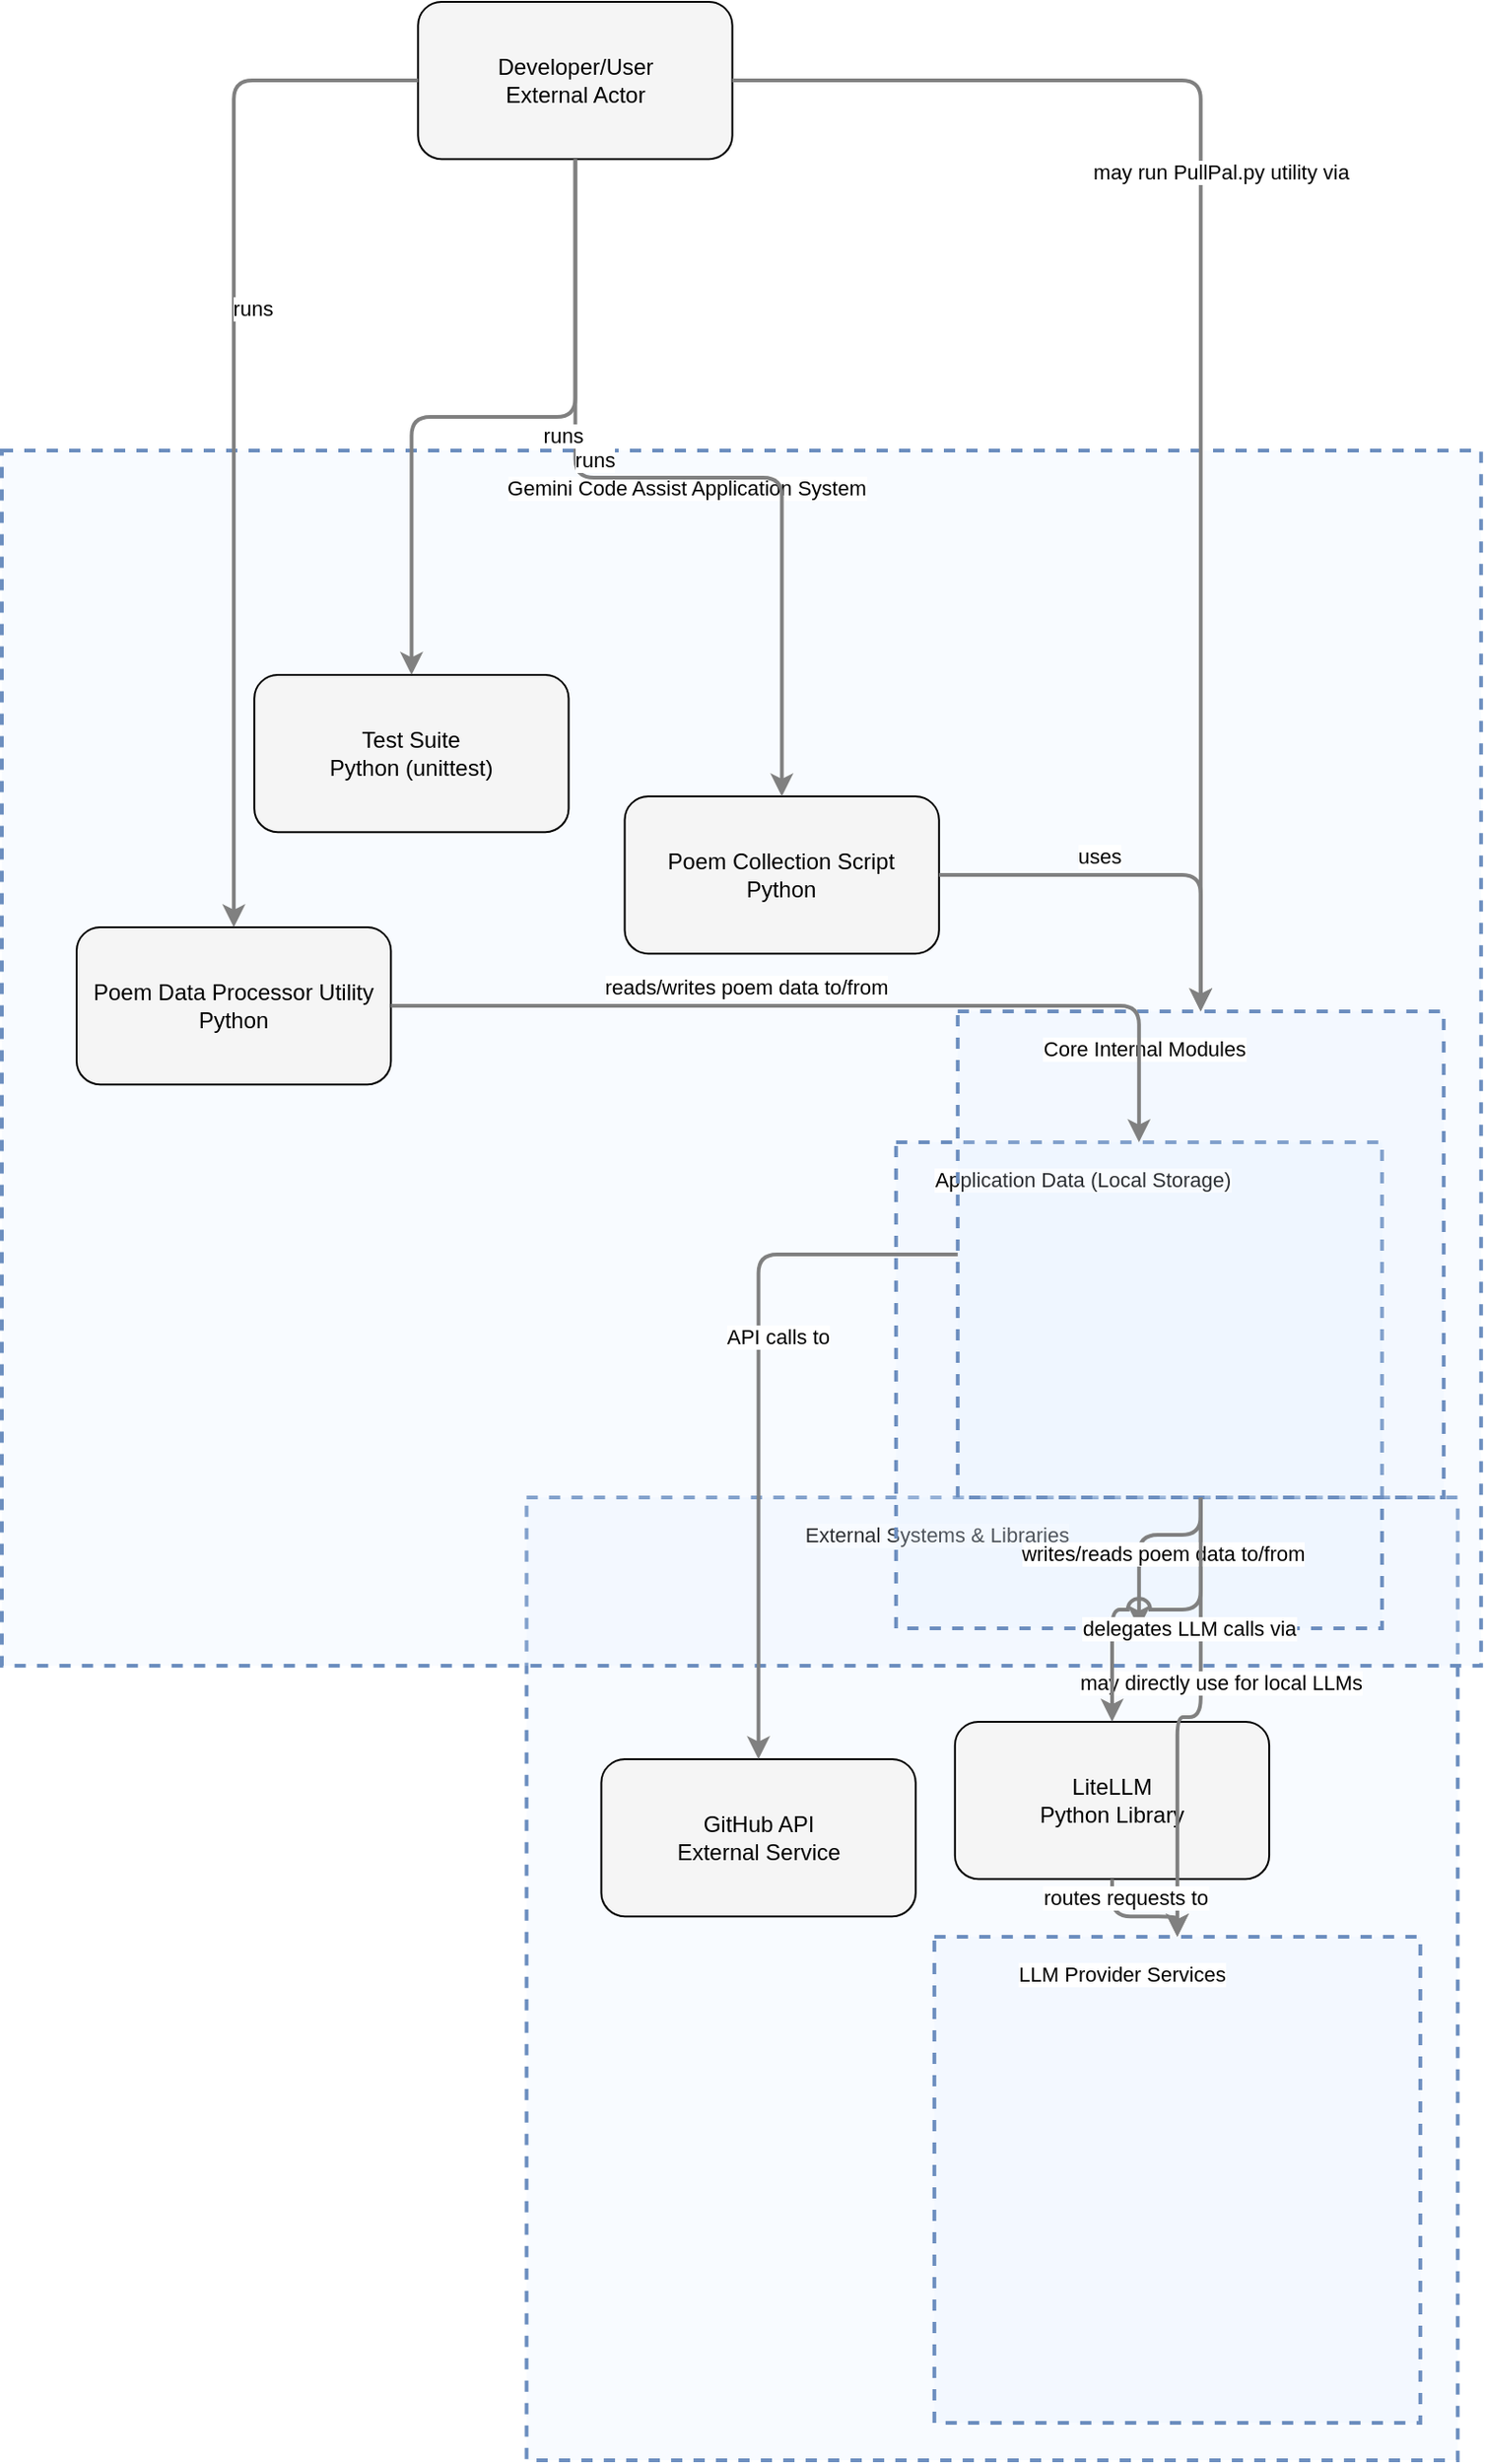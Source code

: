 <?xml version="1.0" encoding="UTF-8"?>
      <mxfile version="14.6.5" type="device">
        <diagram id="codeviz-diagram" name="System Diagram">
          <mxGraphModel dx="1000" dy="1000" grid="1" gridSize="10" guides="1" tooltips="1" connect="1" arrows="1" fold="1" page="1" pageScale="1" pageWidth="1169" pageHeight="827" math="0" shadow="0">
            <root>
              <mxCell id="0"/>
              <mxCell id="1" parent="0"/>
              <mxCell id="2557" value="" style="html=1;whiteSpace=wrap;container=1;fillColor=#dae8fc;strokeColor=#6c8ebf;dashed=1;fillOpacity=20;strokeWidth=2;containerType=none;recursiveResize=0;movable=1;resizable=1;autosize=0;dropTarget=0" vertex="1" parent="2556">
                <mxGeometry x="218.158" y="235" width="260" height="260" as="geometry"/>
              </mxCell>
              <mxCell id="2557_label" value="LLM Provider Services" style="edgeLabel;html=1;align=center;verticalAlign=middle;resizable=0;labelBackgroundColor=white;spacing=5" vertex="1" parent="2556">
                <mxGeometry x="226.158" y="243" width="184" height="24" as="geometry"/>
              </mxCell>
<mxCell id="2559" value="" style="html=1;whiteSpace=wrap;container=1;fillColor=#dae8fc;strokeColor=#6c8ebf;dashed=1;fillOpacity=20;strokeWidth=2;containerType=none;recursiveResize=0;movable=1;resizable=1;autosize=0;dropTarget=0" vertex="1" parent="2558">
                <mxGeometry x="478.395" y="370" width="260" height="260" as="geometry"/>
              </mxCell>
              <mxCell id="2559_label" value="Application Data (Local Storage)" style="edgeLabel;html=1;align=center;verticalAlign=middle;resizable=0;labelBackgroundColor=white;spacing=5" vertex="1" parent="2558">
                <mxGeometry x="486.395" y="378" width="184" height="24" as="geometry"/>
              </mxCell>
<mxCell id="2560" value="" style="html=1;whiteSpace=wrap;container=1;fillColor=#dae8fc;strokeColor=#6c8ebf;dashed=1;fillOpacity=20;strokeWidth=2;containerType=none;recursiveResize=0;movable=1;resizable=1;autosize=0;dropTarget=0" vertex="1" parent="2558">
                <mxGeometry x="511.395" y="300" width="260" height="260" as="geometry"/>
              </mxCell>
              <mxCell id="2560_label" value="Core Internal Modules" style="edgeLabel;html=1;align=center;verticalAlign=middle;resizable=0;labelBackgroundColor=white;spacing=5" vertex="1" parent="2558">
                <mxGeometry x="519.395" y="308" width="184" height="24" as="geometry"/>
              </mxCell>
<mxCell id="2556" value="" style="html=1;whiteSpace=wrap;container=1;fillColor=#dae8fc;strokeColor=#6c8ebf;dashed=1;fillOpacity=20;strokeWidth=2;containerType=none;recursiveResize=0;movable=1;resizable=1;autosize=0;dropTarget=0" vertex="1" parent="1">
                <mxGeometry x="302.737" y="812" width="498.158" height="515" as="geometry"/>
              </mxCell>
              <mxCell id="2556_label" value="External Systems &amp; Libraries" style="edgeLabel;html=1;align=center;verticalAlign=middle;resizable=0;labelBackgroundColor=white;spacing=5" vertex="1" parent="1">
                <mxGeometry x="310.737" y="820" width="422.158" height="24" as="geometry"/>
              </mxCell>
<mxCell id="2558" value="" style="html=1;whiteSpace=wrap;container=1;fillColor=#dae8fc;strokeColor=#6c8ebf;dashed=1;fillOpacity=20;strokeWidth=2;containerType=none;recursiveResize=0;movable=1;resizable=1;autosize=0;dropTarget=0" vertex="1" parent="1">
                <mxGeometry x="22" y="252" width="791.395" height="650" as="geometry"/>
              </mxCell>
              <mxCell id="2558_label" value="Gemini Code Assist Application System" style="edgeLabel;html=1;align=center;verticalAlign=middle;resizable=0;labelBackgroundColor=white;spacing=5" vertex="1" parent="1">
                <mxGeometry x="30" y="260" width="715.395" height="24" as="geometry"/>
              </mxCell>
              <mxCell id="2561" value="Developer/User&lt;br&gt;External Actor" style="rounded=1;whiteSpace=wrap;html=1;fillColor=#f5f5f5" vertex="1" parent="1">
                    <mxGeometry x="244.658" y="12" width="168.158" height="84.079" as="geometry"/>
                  </mxCell>
<mxCell id="2562" value="Poem Collection Script&lt;br&gt;Python" style="rounded=1;whiteSpace=wrap;html=1;fillColor=#f5f5f5" vertex="1" parent="2558">
                    <mxGeometry x="333.237" y="185" width="168.158" height="84.079" as="geometry"/>
                  </mxCell>
<mxCell id="2563" value="Poem Data Processor Utility&lt;br&gt;Python" style="rounded=1;whiteSpace=wrap;html=1;fillColor=#f5f5f5" vertex="1" parent="2558">
                    <mxGeometry x="40" y="255" width="168.158" height="84.079" as="geometry"/>
                  </mxCell>
<mxCell id="2571" value="Test Suite&lt;br&gt;Python (unittest)" style="rounded=1;whiteSpace=wrap;html=1;fillColor=#f5f5f5" vertex="1" parent="2558">
                    <mxGeometry x="135.079" y="120" width="168.158" height="84.079" as="geometry"/>
                  </mxCell>
<mxCell id="2572" value="GitHub API&lt;br&gt;External Service" style="rounded=1;whiteSpace=wrap;html=1;fillColor=#f5f5f5" vertex="1" parent="2556">
                    <mxGeometry x="40" y="140" width="168.158" height="84.079" as="geometry"/>
                  </mxCell>
<mxCell id="2573" value="LiteLLM&lt;br&gt;Python Library" style="rounded=1;whiteSpace=wrap;html=1;fillColor=#f5f5f5" vertex="1" parent="2556">
                    <mxGeometry x="229.158" y="120" width="168.158" height="84.079" as="geometry"/>
                  </mxCell>
              <mxCell id="edge-8642" style="edgeStyle=orthogonalEdgeStyle;rounded=1;orthogonalLoop=1;jettySize=auto;html=1;strokeColor=#808080;strokeWidth=2;jumpStyle=arc;jumpSize=10;spacing=15;labelBackgroundColor=white;labelBorderColor=none" edge="1" parent="1" source="2561" target="2562">
                  <mxGeometry relative="1" as="geometry"/>
                </mxCell>
                <mxCell id="edge-8642_label" value="runs" style="edgeLabel;html=1;align=center;verticalAlign=middle;resizable=0;points=[];" vertex="1" connectable="0" parent="edge-8642">
                  <mxGeometry x="-0.2" y="10" relative="1" as="geometry">
                    <mxPoint as="offset"/>
                  </mxGeometry>
                </mxCell>
<mxCell id="edge-8643" style="edgeStyle=orthogonalEdgeStyle;rounded=1;orthogonalLoop=1;jettySize=auto;html=1;strokeColor=#808080;strokeWidth=2;jumpStyle=arc;jumpSize=10;spacing=15;labelBackgroundColor=white;labelBorderColor=none" edge="1" parent="1" source="2561" target="2563">
                  <mxGeometry relative="1" as="geometry"/>
                </mxCell>
                <mxCell id="edge-8643_label" value="runs" style="edgeLabel;html=1;align=center;verticalAlign=middle;resizable=0;points=[];" vertex="1" connectable="0" parent="edge-8643">
                  <mxGeometry x="-0.2" y="10" relative="1" as="geometry">
                    <mxPoint as="offset"/>
                  </mxGeometry>
                </mxCell>
<mxCell id="edge-8645" style="edgeStyle=orthogonalEdgeStyle;rounded=1;orthogonalLoop=1;jettySize=auto;html=1;strokeColor=#808080;strokeWidth=2;jumpStyle=arc;jumpSize=10;spacing=15;labelBackgroundColor=white;labelBorderColor=none" edge="1" parent="1" source="2561" target="2571">
                  <mxGeometry relative="1" as="geometry"/>
                </mxCell>
                <mxCell id="edge-8645_label" value="runs" style="edgeLabel;html=1;align=center;verticalAlign=middle;resizable=0;points=[];" vertex="1" connectable="0" parent="edge-8645">
                  <mxGeometry x="-0.2" y="10" relative="1" as="geometry">
                    <mxPoint as="offset"/>
                  </mxGeometry>
                </mxCell>
<mxCell id="edge-8671" style="edgeStyle=orthogonalEdgeStyle;rounded=1;orthogonalLoop=1;jettySize=auto;html=1;strokeColor=#808080;strokeWidth=2;jumpStyle=arc;jumpSize=10;spacing=15;labelBackgroundColor=white;labelBorderColor=none" edge="1" parent="1" source="2561" target="2560">
                  <mxGeometry relative="1" as="geometry"/>
                </mxCell>
                <mxCell id="edge-8671_label" value="may run PullPal.py utility via" style="edgeLabel;html=1;align=center;verticalAlign=middle;resizable=0;points=[];" vertex="1" connectable="0" parent="edge-8671">
                  <mxGeometry x="-0.2" y="10" relative="1" as="geometry">
                    <mxPoint as="offset"/>
                  </mxGeometry>
                </mxCell>
<mxCell id="edge-8702" style="edgeStyle=orthogonalEdgeStyle;rounded=1;orthogonalLoop=1;jettySize=auto;html=1;strokeColor=#808080;strokeWidth=2;jumpStyle=arc;jumpSize=10;spacing=15;labelBackgroundColor=white;labelBorderColor=none" edge="1" parent="1" source="2560" target="2557">
                  <mxGeometry relative="1" as="geometry"/>
                </mxCell>
                <mxCell id="edge-8702_label" value="may directly use for local LLMs" style="edgeLabel;html=1;align=center;verticalAlign=middle;resizable=0;points=[];" vertex="1" connectable="0" parent="edge-8702">
                  <mxGeometry x="-0.2" y="10" relative="1" as="geometry">
                    <mxPoint as="offset"/>
                  </mxGeometry>
                </mxCell>
<mxCell id="edge-8738" style="edgeStyle=orthogonalEdgeStyle;rounded=1;orthogonalLoop=1;jettySize=auto;html=1;strokeColor=#808080;strokeWidth=2;jumpStyle=arc;jumpSize=10;spacing=15;labelBackgroundColor=white;labelBorderColor=none" edge="1" parent="1" source="2560" target="2559">
                  <mxGeometry relative="1" as="geometry"/>
                </mxCell>
                <mxCell id="edge-8738_label" value="writes/reads poem data to/from" style="edgeLabel;html=1;align=center;verticalAlign=middle;resizable=0;points=[];" vertex="1" connectable="0" parent="edge-8738">
                  <mxGeometry x="-0.2" y="10" relative="1" as="geometry">
                    <mxPoint as="offset"/>
                  </mxGeometry>
                </mxCell>
<mxCell id="edge-8687" style="edgeStyle=orthogonalEdgeStyle;rounded=1;orthogonalLoop=1;jettySize=auto;html=1;strokeColor=#808080;strokeWidth=2;jumpStyle=arc;jumpSize=10;spacing=15;labelBackgroundColor=white;labelBorderColor=none" edge="1" parent="1" source="2560" target="2572">
                  <mxGeometry relative="1" as="geometry"/>
                </mxCell>
                <mxCell id="edge-8687_label" value="API calls to" style="edgeLabel;html=1;align=center;verticalAlign=middle;resizable=0;points=[];" vertex="1" connectable="0" parent="edge-8687">
                  <mxGeometry x="-0.2" y="10" relative="1" as="geometry">
                    <mxPoint as="offset"/>
                  </mxGeometry>
                </mxCell>
<mxCell id="edge-8694" style="edgeStyle=orthogonalEdgeStyle;rounded=1;orthogonalLoop=1;jettySize=auto;html=1;strokeColor=#808080;strokeWidth=2;jumpStyle=arc;jumpSize=10;spacing=15;labelBackgroundColor=white;labelBorderColor=none" edge="1" parent="1" source="2560" target="2573">
                  <mxGeometry relative="1" as="geometry"/>
                </mxCell>
                <mxCell id="edge-8694_label" value="delegates LLM calls via" style="edgeLabel;html=1;align=center;verticalAlign=middle;resizable=0;points=[];" vertex="1" connectable="0" parent="edge-8694">
                  <mxGeometry x="-0.2" y="10" relative="1" as="geometry">
                    <mxPoint as="offset"/>
                  </mxGeometry>
                </mxCell>
<mxCell id="edge-8744" style="edgeStyle=orthogonalEdgeStyle;rounded=1;orthogonalLoop=1;jettySize=auto;html=1;strokeColor=#808080;strokeWidth=2;jumpStyle=arc;jumpSize=10;spacing=15;labelBackgroundColor=white;labelBorderColor=none" edge="1" parent="1" source="2573" target="2557">
                  <mxGeometry relative="1" as="geometry"/>
                </mxCell>
                <mxCell id="edge-8744_label" value="routes requests to" style="edgeLabel;html=1;align=center;verticalAlign=middle;resizable=0;points=[];" vertex="1" connectable="0" parent="edge-8744">
                  <mxGeometry x="-0.2" y="10" relative="1" as="geometry">
                    <mxPoint as="offset"/>
                  </mxGeometry>
                </mxCell>
<mxCell id="edge-8684" style="edgeStyle=orthogonalEdgeStyle;rounded=1;orthogonalLoop=1;jettySize=auto;html=1;strokeColor=#808080;strokeWidth=2;jumpStyle=arc;jumpSize=10;spacing=15;labelBackgroundColor=white;labelBorderColor=none" edge="1" parent="1" source="2563" target="2559">
                  <mxGeometry relative="1" as="geometry"/>
                </mxCell>
                <mxCell id="edge-8684_label" value="reads/writes poem data to/from" style="edgeLabel;html=1;align=center;verticalAlign=middle;resizable=0;points=[];" vertex="1" connectable="0" parent="edge-8684">
                  <mxGeometry x="-0.2" y="10" relative="1" as="geometry">
                    <mxPoint as="offset"/>
                  </mxGeometry>
                </mxCell>
<mxCell id="edge-8676" style="edgeStyle=orthogonalEdgeStyle;rounded=1;orthogonalLoop=1;jettySize=auto;html=1;strokeColor=#808080;strokeWidth=2;jumpStyle=arc;jumpSize=10;spacing=15;labelBackgroundColor=white;labelBorderColor=none" edge="1" parent="1" source="2562" target="2560">
                  <mxGeometry relative="1" as="geometry"/>
                </mxCell>
                <mxCell id="edge-8676_label" value="uses" style="edgeLabel;html=1;align=center;verticalAlign=middle;resizable=0;points=[];" vertex="1" connectable="0" parent="edge-8676">
                  <mxGeometry x="-0.2" y="10" relative="1" as="geometry">
                    <mxPoint as="offset"/>
                  </mxGeometry>
                </mxCell>
            </root>
          </mxGraphModel>
        </diagram>
      </mxfile>